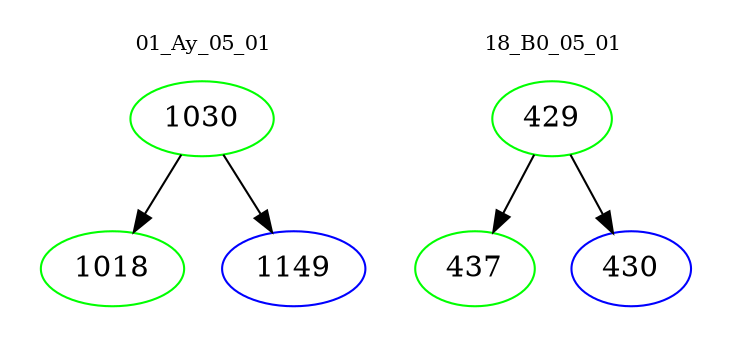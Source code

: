 digraph{
subgraph cluster_0 {
color = white
label = "01_Ay_05_01";
fontsize=10;
T0_1030 [label="1030", color="green"]
T0_1030 -> T0_1018 [color="black"]
T0_1018 [label="1018", color="green"]
T0_1030 -> T0_1149 [color="black"]
T0_1149 [label="1149", color="blue"]
}
subgraph cluster_1 {
color = white
label = "18_B0_05_01";
fontsize=10;
T1_429 [label="429", color="green"]
T1_429 -> T1_437 [color="black"]
T1_437 [label="437", color="green"]
T1_429 -> T1_430 [color="black"]
T1_430 [label="430", color="blue"]
}
}
